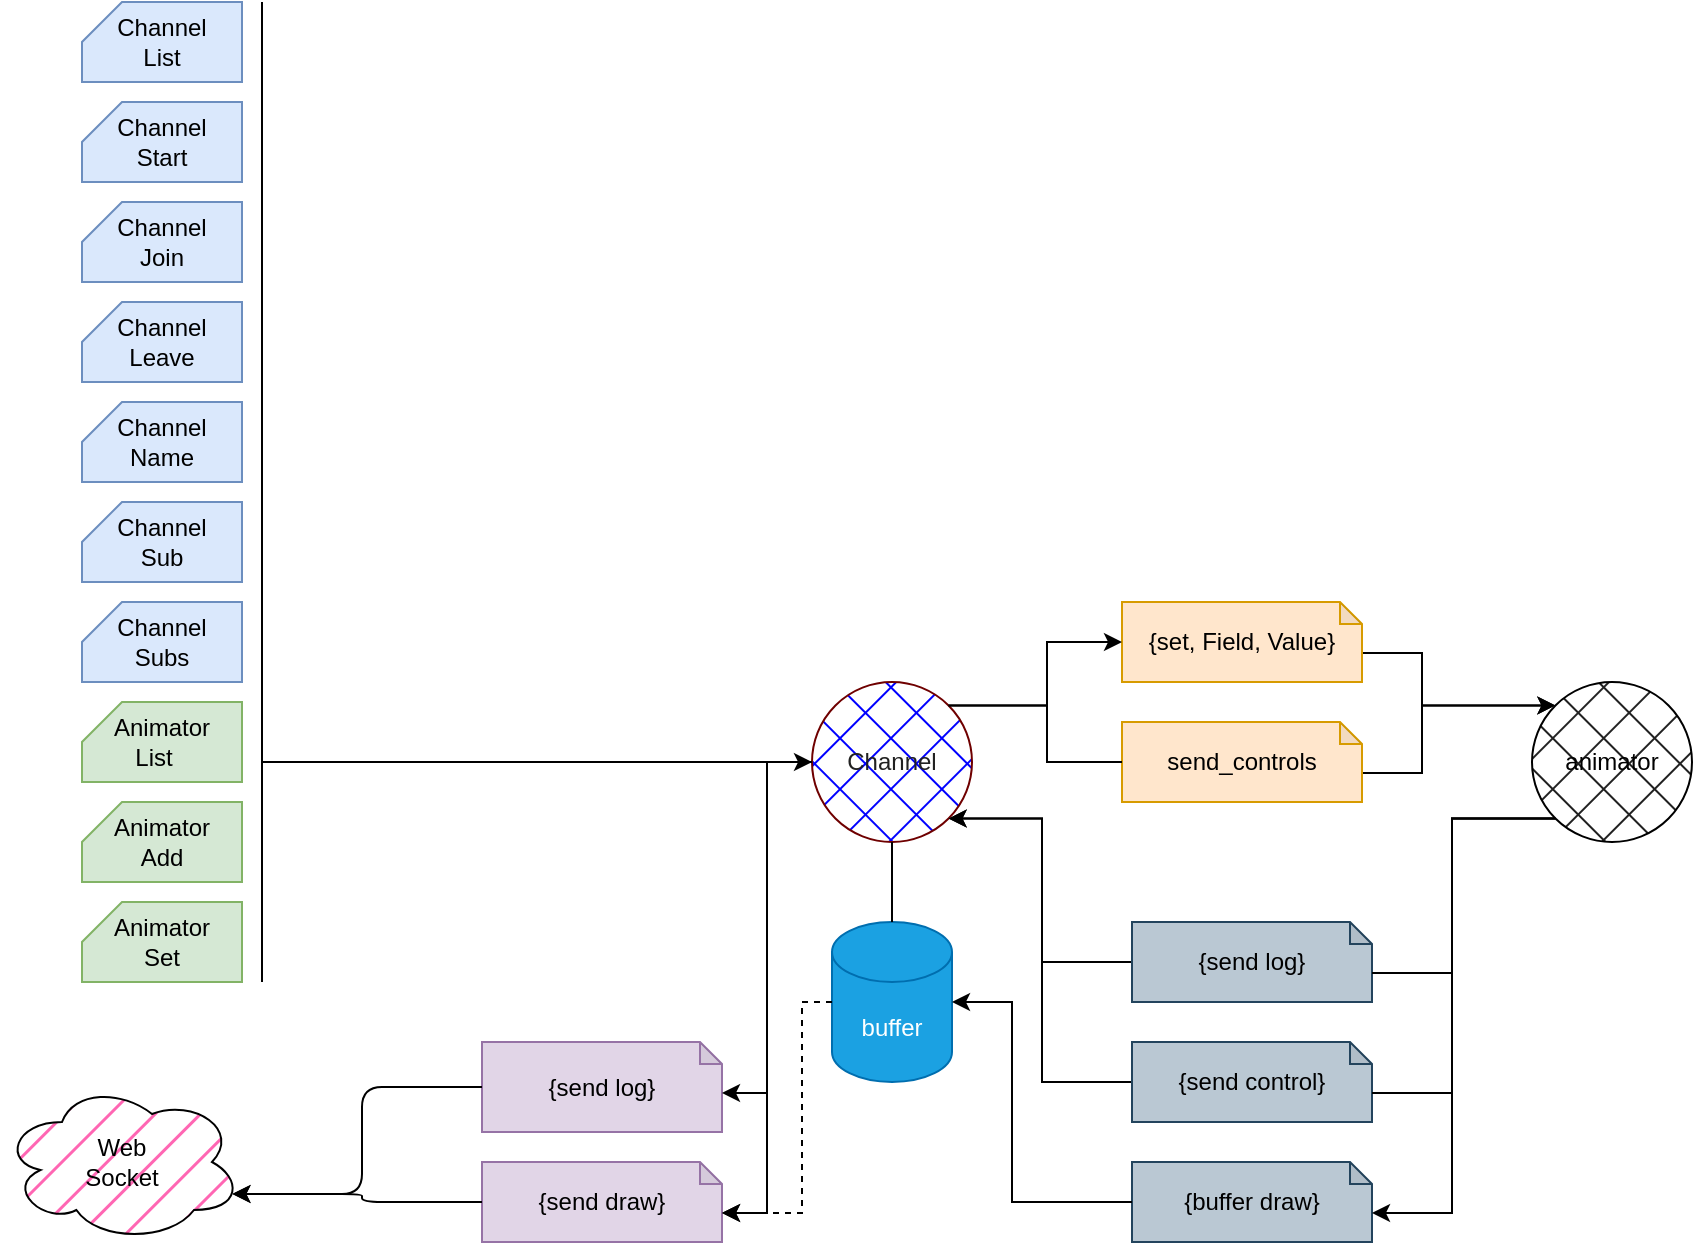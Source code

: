 <mxfile version="26.0.11">
  <diagram name="Page-1" id="kKHpir4O-wVjDM-xojcb">
    <mxGraphModel dx="845" dy="670" grid="1" gridSize="10" guides="1" tooltips="1" connect="1" arrows="1" fold="1" page="1" pageScale="1" pageWidth="850" pageHeight="1100" math="0" shadow="0">
      <root>
        <mxCell id="0" />
        <mxCell id="1" parent="0" />
        <mxCell id="nrVpLFsN9AzKckAbSTYe-1" value="Channel" style="ellipse;whiteSpace=wrap;html=1;aspect=fixed;fillColor=#0000FF;strokeColor=#6F0000;fillStyle=cross-hatch;fontColor=#212121;" vertex="1" parent="1">
          <mxGeometry x="445" y="360" width="80" height="80" as="geometry" />
        </mxCell>
        <mxCell id="nrVpLFsN9AzKckAbSTYe-2" value="animator" style="ellipse;whiteSpace=wrap;html=1;aspect=fixed;fillStyle=cross-hatch;fillColor=#212121;strokeColor=#000000;" vertex="1" parent="1">
          <mxGeometry x="805" y="360" width="80" height="80" as="geometry" />
        </mxCell>
        <mxCell id="nrVpLFsN9AzKckAbSTYe-9" style="edgeStyle=orthogonalEdgeStyle;rounded=0;orthogonalLoop=1;jettySize=auto;html=1;exitX=0;exitY=0.5;exitDx=0;exitDy=0;exitPerimeter=0;entryX=1;entryY=1;entryDx=0;entryDy=0;" edge="1" parent="1" source="nrVpLFsN9AzKckAbSTYe-5" target="nrVpLFsN9AzKckAbSTYe-1">
          <mxGeometry relative="1" as="geometry">
            <Array as="points">
              <mxPoint x="560" y="500" />
              <mxPoint x="560" y="428" />
            </Array>
          </mxGeometry>
        </mxCell>
        <mxCell id="nrVpLFsN9AzKckAbSTYe-5" value="{send log}" style="shape=note;whiteSpace=wrap;html=1;backgroundOutline=1;darkOpacity=0.05;size=11;fillColor=#bac8d3;strokeColor=#23445d;" vertex="1" parent="1">
          <mxGeometry x="605" y="480" width="120" height="40" as="geometry" />
        </mxCell>
        <mxCell id="nrVpLFsN9AzKckAbSTYe-10" style="edgeStyle=orthogonalEdgeStyle;rounded=0;orthogonalLoop=1;jettySize=auto;html=1;exitX=0;exitY=0.5;exitDx=0;exitDy=0;exitPerimeter=0;entryX=1;entryY=1;entryDx=0;entryDy=0;" edge="1" parent="1" source="nrVpLFsN9AzKckAbSTYe-6" target="nrVpLFsN9AzKckAbSTYe-1">
          <mxGeometry relative="1" as="geometry">
            <mxPoint x="550" y="450" as="targetPoint" />
            <Array as="points">
              <mxPoint x="560" y="560" />
              <mxPoint x="560" y="428" />
            </Array>
          </mxGeometry>
        </mxCell>
        <mxCell id="nrVpLFsN9AzKckAbSTYe-6" value="{send control}" style="shape=note;whiteSpace=wrap;html=1;backgroundOutline=1;darkOpacity=0.05;size=11;fillColor=#bac8d3;strokeColor=#23445d;" vertex="1" parent="1">
          <mxGeometry x="605" y="540" width="120" height="40" as="geometry" />
        </mxCell>
        <mxCell id="nrVpLFsN9AzKckAbSTYe-7" style="edgeStyle=orthogonalEdgeStyle;rounded=0;orthogonalLoop=1;jettySize=auto;html=1;exitX=0;exitY=1;exitDx=0;exitDy=0;entryX=0;entryY=0;entryDx=120;entryDy=25.5;entryPerimeter=0;endArrow=none;startFill=0;" edge="1" parent="1" source="nrVpLFsN9AzKckAbSTYe-2" target="nrVpLFsN9AzKckAbSTYe-6">
          <mxGeometry relative="1" as="geometry" />
        </mxCell>
        <mxCell id="nrVpLFsN9AzKckAbSTYe-8" style="edgeStyle=orthogonalEdgeStyle;rounded=0;orthogonalLoop=1;jettySize=auto;html=1;exitX=0;exitY=1;exitDx=0;exitDy=0;entryX=0;entryY=0;entryDx=120;entryDy=25.5;entryPerimeter=0;endArrow=none;startFill=0;" edge="1" parent="1" source="nrVpLFsN9AzKckAbSTYe-2" target="nrVpLFsN9AzKckAbSTYe-5">
          <mxGeometry relative="1" as="geometry" />
        </mxCell>
        <mxCell id="nrVpLFsN9AzKckAbSTYe-11" value="{buffer draw}" style="shape=note;whiteSpace=wrap;html=1;backgroundOutline=1;darkOpacity=0.05;size=11;fillColor=#bac8d3;strokeColor=#23445d;" vertex="1" parent="1">
          <mxGeometry x="605" y="600" width="120" height="40" as="geometry" />
        </mxCell>
        <mxCell id="nrVpLFsN9AzKckAbSTYe-13" value="buffer" style="shape=cylinder3;whiteSpace=wrap;html=1;boundedLbl=1;backgroundOutline=1;size=15;fillColor=#1ba1e2;fontColor=#ffffff;strokeColor=#006EAF;" vertex="1" parent="1">
          <mxGeometry x="455" y="480" width="60" height="80" as="geometry" />
        </mxCell>
        <mxCell id="nrVpLFsN9AzKckAbSTYe-14" style="edgeStyle=orthogonalEdgeStyle;rounded=0;orthogonalLoop=1;jettySize=auto;html=1;exitX=0;exitY=0.5;exitDx=0;exitDy=0;exitPerimeter=0;entryX=1;entryY=0.5;entryDx=0;entryDy=0;entryPerimeter=0;" edge="1" parent="1" source="nrVpLFsN9AzKckAbSTYe-11" target="nrVpLFsN9AzKckAbSTYe-13">
          <mxGeometry relative="1" as="geometry">
            <Array as="points">
              <mxPoint x="545" y="620" />
              <mxPoint x="545" y="520" />
            </Array>
          </mxGeometry>
        </mxCell>
        <mxCell id="nrVpLFsN9AzKckAbSTYe-15" value="" style="endArrow=none;html=1;rounded=0;entryX=0.5;entryY=1;entryDx=0;entryDy=0;exitX=0.5;exitY=0;exitDx=0;exitDy=0;exitPerimeter=0;" edge="1" parent="1" source="nrVpLFsN9AzKckAbSTYe-13" target="nrVpLFsN9AzKckAbSTYe-1">
          <mxGeometry width="50" height="50" relative="1" as="geometry">
            <mxPoint x="685" y="570" as="sourcePoint" />
            <mxPoint x="735" y="520" as="targetPoint" />
          </mxGeometry>
        </mxCell>
        <mxCell id="nrVpLFsN9AzKckAbSTYe-16" value="{send log}" style="shape=note;whiteSpace=wrap;html=1;backgroundOutline=1;darkOpacity=0.05;size=11;fillColor=#e1d5e7;strokeColor=#9673a6;" vertex="1" parent="1">
          <mxGeometry x="280" y="540" width="120" height="45" as="geometry" />
        </mxCell>
        <mxCell id="nrVpLFsN9AzKckAbSTYe-17" style="edgeStyle=orthogonalEdgeStyle;rounded=0;orthogonalLoop=1;jettySize=auto;html=1;exitX=0;exitY=0.5;exitDx=0;exitDy=0;entryX=0;entryY=0;entryDx=120;entryDy=25.5;entryPerimeter=0;" edge="1" parent="1" source="nrVpLFsN9AzKckAbSTYe-1" target="nrVpLFsN9AzKckAbSTYe-16">
          <mxGeometry relative="1" as="geometry" />
        </mxCell>
        <mxCell id="nrVpLFsN9AzKckAbSTYe-18" value="{send draw}" style="shape=note;whiteSpace=wrap;html=1;backgroundOutline=1;darkOpacity=0.05;size=11;fillColor=#e1d5e7;strokeColor=#9673a6;" vertex="1" parent="1">
          <mxGeometry x="280" y="600" width="120" height="40" as="geometry" />
        </mxCell>
        <mxCell id="nrVpLFsN9AzKckAbSTYe-19" style="edgeStyle=orthogonalEdgeStyle;rounded=0;orthogonalLoop=1;jettySize=auto;html=1;exitX=0;exitY=0.5;exitDx=0;exitDy=0;entryX=0;entryY=0;entryDx=120;entryDy=25.5;entryPerimeter=0;" edge="1" parent="1" source="nrVpLFsN9AzKckAbSTYe-1" target="nrVpLFsN9AzKckAbSTYe-18">
          <mxGeometry relative="1" as="geometry" />
        </mxCell>
        <mxCell id="nrVpLFsN9AzKckAbSTYe-22" value="Channel&lt;div&gt;Name&lt;/div&gt;" style="shape=card;whiteSpace=wrap;html=1;size=20;fillColor=#dae8fc;strokeColor=#6c8ebf;" vertex="1" parent="1">
          <mxGeometry x="80" y="220" width="80" height="40" as="geometry" />
        </mxCell>
        <mxCell id="nrVpLFsN9AzKckAbSTYe-23" value="Channel&lt;div&gt;List&lt;/div&gt;" style="shape=card;whiteSpace=wrap;html=1;size=20;fillColor=#dae8fc;strokeColor=#6c8ebf;" vertex="1" parent="1">
          <mxGeometry x="80" y="20" width="80" height="40" as="geometry" />
        </mxCell>
        <mxCell id="nrVpLFsN9AzKckAbSTYe-24" value="Channel&lt;div&gt;Join&lt;/div&gt;" style="shape=card;whiteSpace=wrap;html=1;size=20;fillColor=#dae8fc;strokeColor=#6c8ebf;" vertex="1" parent="1">
          <mxGeometry x="80" y="120" width="80" height="40" as="geometry" />
        </mxCell>
        <mxCell id="nrVpLFsN9AzKckAbSTYe-25" value="Channel&lt;div&gt;Start&lt;/div&gt;" style="shape=card;whiteSpace=wrap;html=1;size=20;fillColor=#dae8fc;strokeColor=#6c8ebf;" vertex="1" parent="1">
          <mxGeometry x="80" y="70" width="80" height="40" as="geometry" />
        </mxCell>
        <mxCell id="nrVpLFsN9AzKckAbSTYe-26" value="Channel&lt;div&gt;Leave&lt;/div&gt;" style="shape=card;whiteSpace=wrap;html=1;size=20;fillColor=#dae8fc;strokeColor=#6c8ebf;" vertex="1" parent="1">
          <mxGeometry x="80" y="170" width="80" height="40" as="geometry" />
        </mxCell>
        <mxCell id="nrVpLFsN9AzKckAbSTYe-27" value="Channel&lt;div&gt;Sub&lt;/div&gt;" style="shape=card;whiteSpace=wrap;html=1;size=20;fillColor=#dae8fc;strokeColor=#6c8ebf;" vertex="1" parent="1">
          <mxGeometry x="80" y="270" width="80" height="40" as="geometry" />
        </mxCell>
        <mxCell id="nrVpLFsN9AzKckAbSTYe-28" value="Channel&lt;div&gt;Subs&lt;/div&gt;" style="shape=card;whiteSpace=wrap;html=1;size=20;fillColor=#dae8fc;strokeColor=#6c8ebf;" vertex="1" parent="1">
          <mxGeometry x="80" y="320" width="80" height="40" as="geometry" />
        </mxCell>
        <mxCell id="nrVpLFsN9AzKckAbSTYe-29" value="Animator&lt;div&gt;List&lt;span style=&quot;white-space: pre;&quot;&gt;&#x9;&lt;/span&gt;&lt;/div&gt;" style="shape=card;whiteSpace=wrap;html=1;size=20;fillColor=#d5e8d4;strokeColor=#82b366;" vertex="1" parent="1">
          <mxGeometry x="80" y="370" width="80" height="40" as="geometry" />
        </mxCell>
        <mxCell id="nrVpLFsN9AzKckAbSTYe-30" value="Animator&lt;div&gt;Set&lt;/div&gt;" style="shape=card;whiteSpace=wrap;html=1;size=20;fillColor=#d5e8d4;strokeColor=#82b366;" vertex="1" parent="1">
          <mxGeometry x="80" y="470" width="80" height="40" as="geometry" />
        </mxCell>
        <mxCell id="nrVpLFsN9AzKckAbSTYe-31" value="Animator&lt;div&gt;Add&lt;/div&gt;" style="shape=card;whiteSpace=wrap;html=1;size=20;fillColor=#d5e8d4;strokeColor=#82b366;" vertex="1" parent="1">
          <mxGeometry x="80" y="420" width="80" height="40" as="geometry" />
        </mxCell>
        <mxCell id="nrVpLFsN9AzKckAbSTYe-33" value="" style="endArrow=none;html=1;rounded=0;" edge="1" parent="1">
          <mxGeometry width="50" height="50" relative="1" as="geometry">
            <mxPoint x="170" y="510" as="sourcePoint" />
            <mxPoint x="170" y="20" as="targetPoint" />
          </mxGeometry>
        </mxCell>
        <mxCell id="nrVpLFsN9AzKckAbSTYe-34" value="" style="endArrow=classic;html=1;rounded=0;entryX=0;entryY=0.5;entryDx=0;entryDy=0;" edge="1" parent="1" target="nrVpLFsN9AzKckAbSTYe-1">
          <mxGeometry width="50" height="50" relative="1" as="geometry">
            <mxPoint x="170" y="400" as="sourcePoint" />
            <mxPoint x="485" y="440" as="targetPoint" />
          </mxGeometry>
        </mxCell>
        <mxCell id="nrVpLFsN9AzKckAbSTYe-38" value="Web&lt;div&gt;Socket&lt;/div&gt;" style="ellipse;shape=cloud;whiteSpace=wrap;html=1;fillStyle=hatch;fillColor=#FF66B3;" vertex="1" parent="1">
          <mxGeometry x="40" y="560" width="120" height="80" as="geometry" />
        </mxCell>
        <mxCell id="nrVpLFsN9AzKckAbSTYe-39" style="edgeStyle=orthogonalEdgeStyle;rounded=1;orthogonalLoop=1;jettySize=auto;html=1;exitX=0;exitY=0.5;exitDx=0;exitDy=0;exitPerimeter=0;entryX=0.96;entryY=0.7;entryDx=0;entryDy=0;entryPerimeter=0;curved=0;" edge="1" parent="1" source="nrVpLFsN9AzKckAbSTYe-16" target="nrVpLFsN9AzKckAbSTYe-38">
          <mxGeometry relative="1" as="geometry" />
        </mxCell>
        <mxCell id="nrVpLFsN9AzKckAbSTYe-40" style="edgeStyle=orthogonalEdgeStyle;rounded=1;orthogonalLoop=1;jettySize=auto;html=1;exitX=0;exitY=0.5;exitDx=0;exitDy=0;exitPerimeter=0;entryX=0.96;entryY=0.7;entryDx=0;entryDy=0;entryPerimeter=0;curved=0;" edge="1" parent="1" source="nrVpLFsN9AzKckAbSTYe-18" target="nrVpLFsN9AzKckAbSTYe-38">
          <mxGeometry relative="1" as="geometry" />
        </mxCell>
        <mxCell id="nrVpLFsN9AzKckAbSTYe-45" style="edgeStyle=orthogonalEdgeStyle;rounded=0;orthogonalLoop=1;jettySize=auto;html=1;exitX=0;exitY=0;exitDx=120;exitDy=25.5;exitPerimeter=0;entryX=0;entryY=0;entryDx=0;entryDy=0;" edge="1" parent="1" source="nrVpLFsN9AzKckAbSTYe-41" target="nrVpLFsN9AzKckAbSTYe-2">
          <mxGeometry relative="1" as="geometry">
            <Array as="points">
              <mxPoint x="750" y="346" />
              <mxPoint x="750" y="372" />
            </Array>
          </mxGeometry>
        </mxCell>
        <mxCell id="nrVpLFsN9AzKckAbSTYe-41" value="{set, Field, Value}" style="shape=note;whiteSpace=wrap;html=1;backgroundOutline=1;darkOpacity=0.05;size=11;fillColor=#ffe6cc;strokeColor=#d79b00;" vertex="1" parent="1">
          <mxGeometry x="600" y="320" width="120" height="40" as="geometry" />
        </mxCell>
        <mxCell id="nrVpLFsN9AzKckAbSTYe-47" style="edgeStyle=orthogonalEdgeStyle;rounded=0;orthogonalLoop=1;jettySize=auto;html=1;exitX=0;exitY=0;exitDx=120;exitDy=25.5;exitPerimeter=0;entryX=0;entryY=0;entryDx=0;entryDy=0;" edge="1" parent="1" source="nrVpLFsN9AzKckAbSTYe-42" target="nrVpLFsN9AzKckAbSTYe-2">
          <mxGeometry relative="1" as="geometry">
            <Array as="points">
              <mxPoint x="750" y="406" />
              <mxPoint x="750" y="372" />
            </Array>
          </mxGeometry>
        </mxCell>
        <mxCell id="nrVpLFsN9AzKckAbSTYe-42" value="send_controls" style="shape=note;whiteSpace=wrap;html=1;backgroundOutline=1;darkOpacity=0.05;size=11;fillColor=#ffe6cc;strokeColor=#d79b00;" vertex="1" parent="1">
          <mxGeometry x="600" y="380" width="120" height="40" as="geometry" />
        </mxCell>
        <mxCell id="nrVpLFsN9AzKckAbSTYe-43" style="edgeStyle=orthogonalEdgeStyle;rounded=0;orthogonalLoop=1;jettySize=auto;html=1;exitX=1;exitY=0;exitDx=0;exitDy=0;entryX=0;entryY=0.5;entryDx=0;entryDy=0;entryPerimeter=0;" edge="1" parent="1" source="nrVpLFsN9AzKckAbSTYe-1" target="nrVpLFsN9AzKckAbSTYe-41">
          <mxGeometry relative="1" as="geometry" />
        </mxCell>
        <mxCell id="nrVpLFsN9AzKckAbSTYe-44" style="edgeStyle=orthogonalEdgeStyle;rounded=0;orthogonalLoop=1;jettySize=auto;html=1;exitX=1;exitY=0;exitDx=0;exitDy=0;entryX=0;entryY=0.5;entryDx=0;entryDy=0;entryPerimeter=0;endArrow=none;startFill=0;" edge="1" parent="1" source="nrVpLFsN9AzKckAbSTYe-1" target="nrVpLFsN9AzKckAbSTYe-42">
          <mxGeometry relative="1" as="geometry" />
        </mxCell>
        <mxCell id="nrVpLFsN9AzKckAbSTYe-48" style="edgeStyle=orthogonalEdgeStyle;rounded=0;orthogonalLoop=1;jettySize=auto;html=1;exitX=0;exitY=0.5;exitDx=0;exitDy=0;exitPerimeter=0;entryX=0;entryY=0;entryDx=120;entryDy=25.5;entryPerimeter=0;dashed=1;" edge="1" parent="1" source="nrVpLFsN9AzKckAbSTYe-13" target="nrVpLFsN9AzKckAbSTYe-18">
          <mxGeometry relative="1" as="geometry">
            <Array as="points">
              <mxPoint x="440" y="520" />
              <mxPoint x="440" y="626" />
            </Array>
          </mxGeometry>
        </mxCell>
        <mxCell id="nrVpLFsN9AzKckAbSTYe-49" style="edgeStyle=orthogonalEdgeStyle;rounded=0;orthogonalLoop=1;jettySize=auto;html=1;exitX=0;exitY=1;exitDx=0;exitDy=0;entryX=0;entryY=0;entryDx=120;entryDy=25.5;entryPerimeter=0;" edge="1" parent="1" source="nrVpLFsN9AzKckAbSTYe-2" target="nrVpLFsN9AzKckAbSTYe-11">
          <mxGeometry relative="1" as="geometry" />
        </mxCell>
      </root>
    </mxGraphModel>
  </diagram>
</mxfile>

